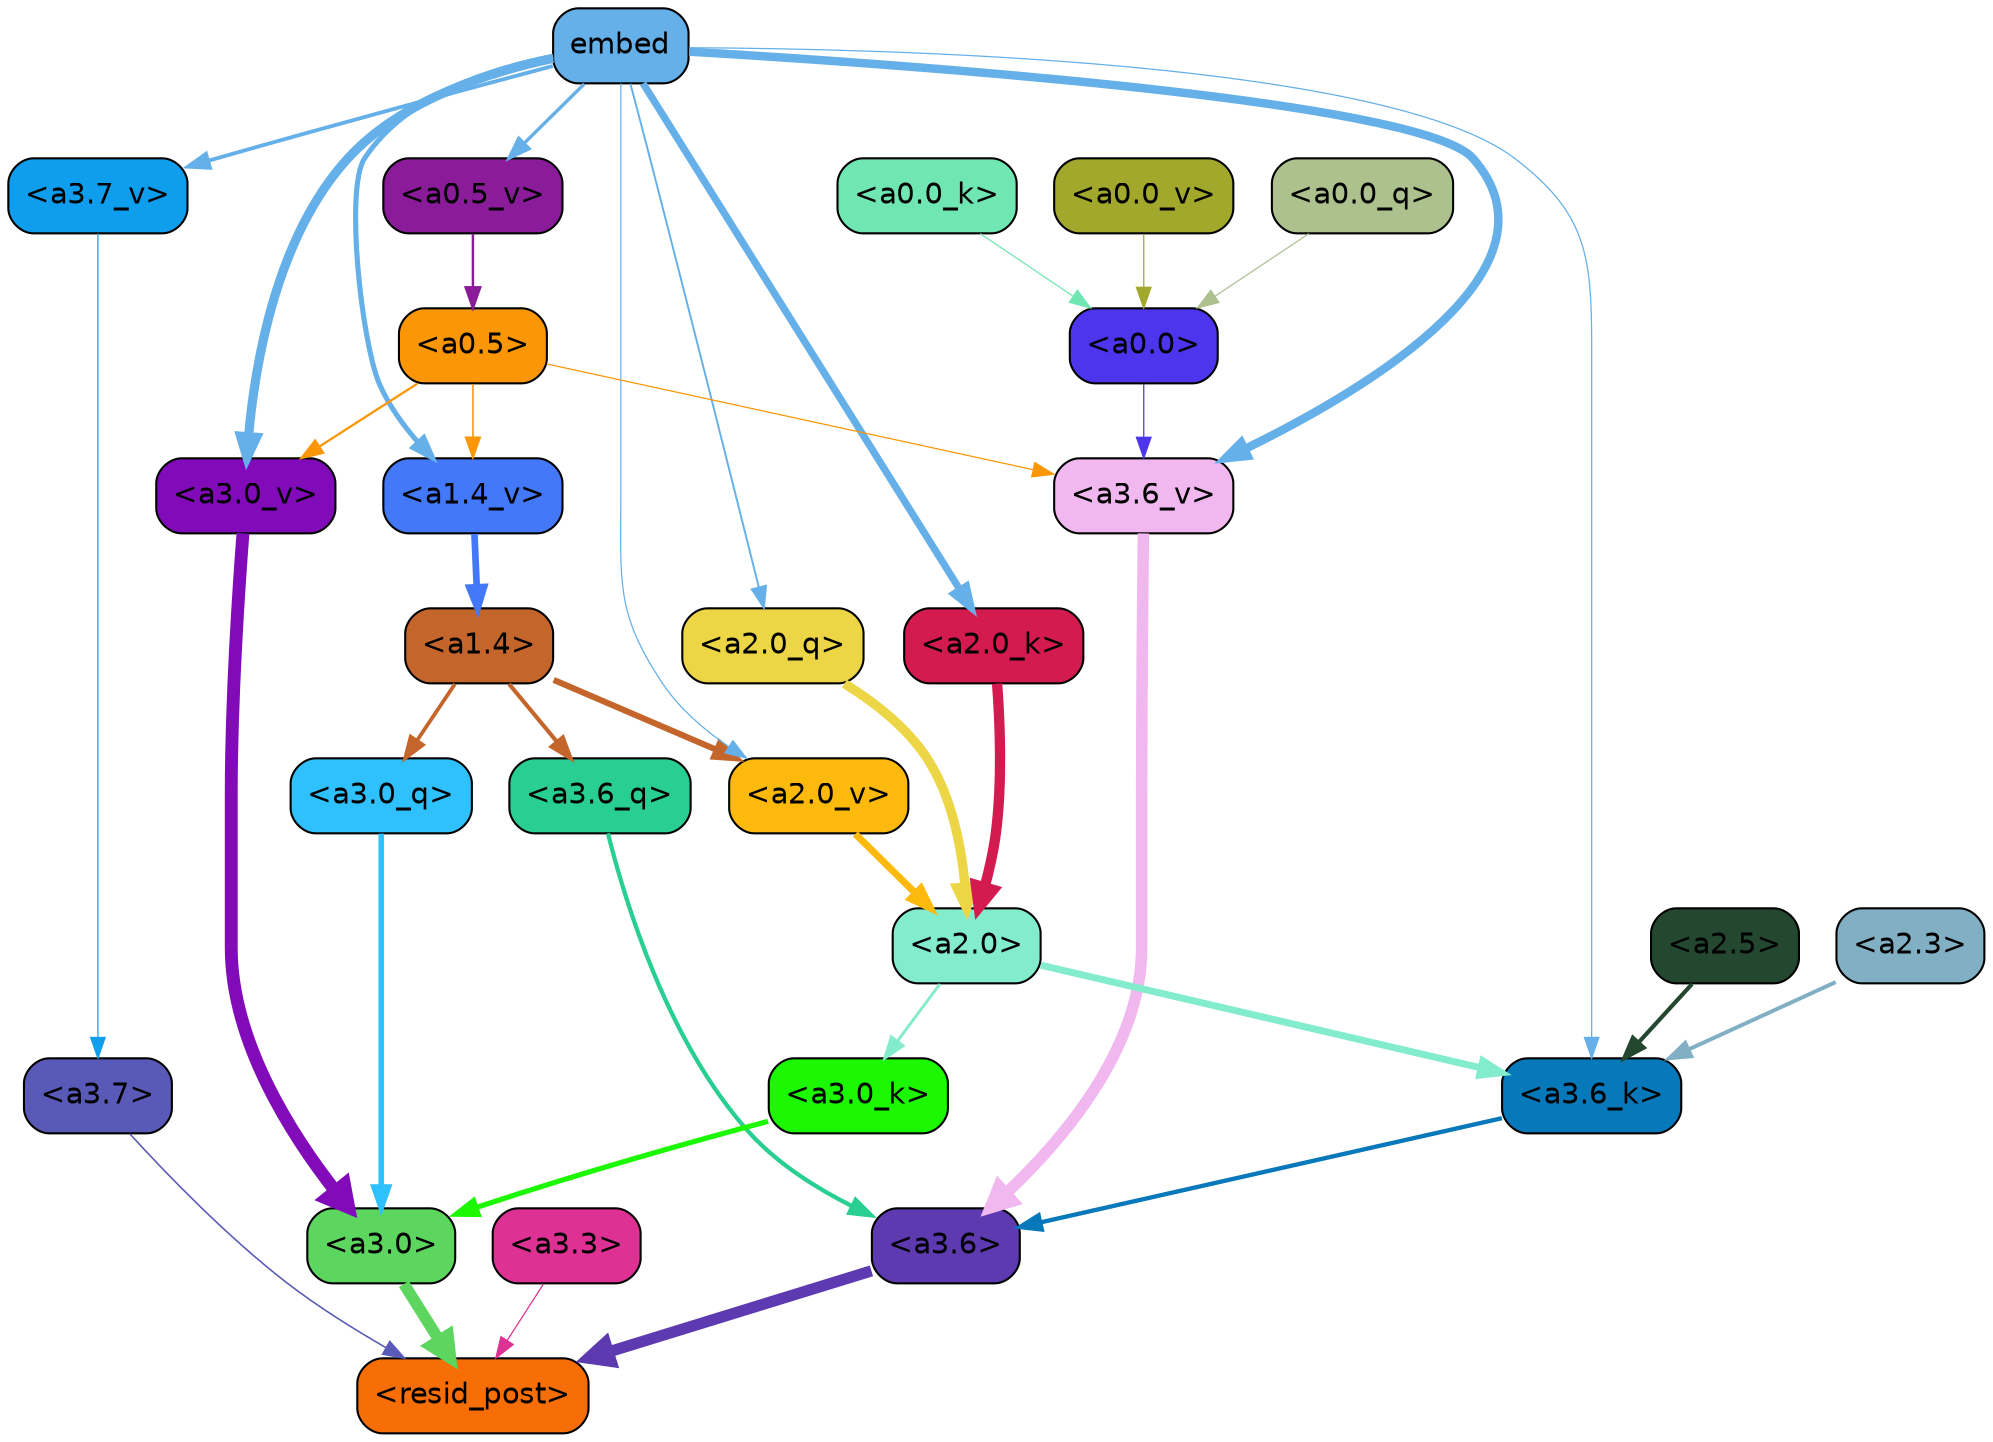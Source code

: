 strict digraph "" {
	graph [bgcolor=transparent,
		layout=dot,
		overlap=false,
		splines=true
	];
	"<a3.7>"	[color=black,
		fillcolor="#5959b7",
		fontname=Helvetica,
		shape=box,
		style="filled, rounded"];
	"<resid_post>"	[color=black,
		fillcolor="#f76e06",
		fontname=Helvetica,
		shape=box,
		style="filled, rounded"];
	"<a3.7>" -> "<resid_post>"	[color="#5959b7",
		penwidth=0.7595263123512268];
	"<a3.6>"	[color=black,
		fillcolor="#5d3aaf",
		fontname=Helvetica,
		shape=box,
		style="filled, rounded"];
	"<a3.6>" -> "<resid_post>"	[color="#5d3aaf",
		penwidth=5.40013587474823];
	"<a3.3>"	[color=black,
		fillcolor="#dd3293",
		fontname=Helvetica,
		shape=box,
		style="filled, rounded"];
	"<a3.3>" -> "<resid_post>"	[color="#dd3293",
		penwidth=0.6];
	"<a3.0>"	[color=black,
		fillcolor="#5dd660",
		fontname=Helvetica,
		shape=box,
		style="filled, rounded"];
	"<a3.0>" -> "<resid_post>"	[color="#5dd660",
		penwidth=5.540827631950378];
	"<a3.6_q>"	[color=black,
		fillcolor="#29cf92",
		fontname=Helvetica,
		shape=box,
		style="filled, rounded"];
	"<a3.6_q>" -> "<a3.6>"	[color="#29cf92",
		penwidth=2.0530722737312317];
	"<a3.0_q>"	[color=black,
		fillcolor="#2fc1fe",
		fontname=Helvetica,
		shape=box,
		style="filled, rounded"];
	"<a3.0_q>" -> "<a3.0>"	[color="#2fc1fe",
		penwidth=2.681713283061981];
	"<a3.6_k>"	[color=black,
		fillcolor="#0779bb",
		fontname=Helvetica,
		shape=box,
		style="filled, rounded"];
	"<a3.6_k>" -> "<a3.6>"	[color="#0779bb",
		penwidth=2.080081820487976];
	"<a3.0_k>"	[color=black,
		fillcolor="#1cf801",
		fontname=Helvetica,
		shape=box,
		style="filled, rounded"];
	"<a3.0_k>" -> "<a3.0>"	[color="#1cf801",
		penwidth=2.4920601844787598];
	"<a3.7_v>"	[color=black,
		fillcolor="#0f9eee",
		fontname=Helvetica,
		shape=box,
		style="filled, rounded"];
	"<a3.7_v>" -> "<a3.7>"	[color="#0f9eee",
		penwidth=0.6];
	"<a3.6_v>"	[color=black,
		fillcolor="#f1b7ef",
		fontname=Helvetica,
		shape=box,
		style="filled, rounded"];
	"<a3.6_v>" -> "<a3.6>"	[color="#f1b7ef",
		penwidth=5.522058844566345];
	"<a3.0_v>"	[color=black,
		fillcolor="#810bb9",
		fontname=Helvetica,
		shape=box,
		style="filled, rounded"];
	"<a3.0_v>" -> "<a3.0>"	[color="#810bb9",
		penwidth=6.184832274913788];
	"<a1.4>"	[color=black,
		fillcolor="#c4662b",
		fontname=Helvetica,
		shape=box,
		style="filled, rounded"];
	"<a1.4>" -> "<a3.6_q>"	[color="#c4662b",
		penwidth=1.9735972881317139];
	"<a1.4>" -> "<a3.0_q>"	[color="#c4662b",
		penwidth=1.8167777061462402];
	"<a2.0_v>"	[color=black,
		fillcolor="#feba0c",
		fontname=Helvetica,
		shape=box,
		style="filled, rounded"];
	"<a1.4>" -> "<a2.0_v>"	[color="#c4662b",
		penwidth=2.935177743434906];
	"<a2.5>"	[color=black,
		fillcolor="#23472f",
		fontname=Helvetica,
		shape=box,
		style="filled, rounded"];
	"<a2.5>" -> "<a3.6_k>"	[color="#23472f",
		penwidth=1.998626947402954];
	"<a2.3>"	[color=black,
		fillcolor="#81b0c4",
		fontname=Helvetica,
		shape=box,
		style="filled, rounded"];
	"<a2.3>" -> "<a3.6_k>"	[color="#81b0c4",
		penwidth=1.90748929977417];
	"<a2.0>"	[color=black,
		fillcolor="#82eccc",
		fontname=Helvetica,
		shape=box,
		style="filled, rounded"];
	"<a2.0>" -> "<a3.6_k>"	[color="#82eccc",
		penwidth=3.3549644947052];
	"<a2.0>" -> "<a3.0_k>"	[color="#82eccc",
		penwidth=1.3908889293670654];
	embed	[color=black,
		fillcolor="#65b0e9",
		fontname=Helvetica,
		shape=box,
		style="filled, rounded"];
	embed -> "<a3.6_k>"	[color="#65b0e9",
		penwidth=0.6];
	embed -> "<a3.7_v>"	[color="#65b0e9",
		penwidth=1.8481524586677551];
	embed -> "<a3.6_v>"	[color="#65b0e9",
		penwidth=4.0683629512786865];
	embed -> "<a3.0_v>"	[color="#65b0e9",
		penwidth=4.396489858627319];
	"<a2.0_q>"	[color=black,
		fillcolor="#edd645",
		fontname=Helvetica,
		shape=box,
		style="filled, rounded"];
	embed -> "<a2.0_q>"	[color="#65b0e9",
		penwidth=0.9339196681976318];
	"<a2.0_k>"	[color=black,
		fillcolor="#d41b4f",
		fontname=Helvetica,
		shape=box,
		style="filled, rounded"];
	embed -> "<a2.0_k>"	[color="#65b0e9",
		penwidth=3.474741220474243];
	embed -> "<a2.0_v>"	[color="#65b0e9",
		penwidth=0.6];
	"<a1.4_v>"	[color=black,
		fillcolor="#4378f8",
		fontname=Helvetica,
		shape=box,
		style="filled, rounded"];
	embed -> "<a1.4_v>"	[color="#65b0e9",
		penwidth=2.457472085952759];
	"<a0.5_v>"	[color=black,
		fillcolor="#8a1c99",
		fontname=Helvetica,
		shape=box,
		style="filled, rounded"];
	embed -> "<a0.5_v>"	[color="#65b0e9",
		penwidth=1.6259715557098389];
	"<a0.5>"	[color=black,
		fillcolor="#fb9706",
		fontname=Helvetica,
		shape=box,
		style="filled, rounded"];
	"<a0.5>" -> "<a3.6_v>"	[color="#fb9706",
		penwidth=0.6];
	"<a0.5>" -> "<a3.0_v>"	[color="#fb9706",
		penwidth=1.0967135429382324];
	"<a0.5>" -> "<a1.4_v>"	[color="#fb9706",
		penwidth=0.7647972106933594];
	"<a0.0>"	[color=black,
		fillcolor="#4d35ee",
		fontname=Helvetica,
		shape=box,
		style="filled, rounded"];
	"<a0.0>" -> "<a3.6_v>"	[color="#4d35ee",
		penwidth=0.6];
	"<a2.0_q>" -> "<a2.0>"	[color="#edd645",
		penwidth=4.507863223552704];
	"<a2.0_k>" -> "<a2.0>"	[color="#d41b4f",
		penwidth=4.960922122001648];
	"<a2.0_v>" -> "<a2.0>"	[color="#feba0c",
		penwidth=3.3640971779823303];
	"<a1.4_v>" -> "<a1.4>"	[color="#4378f8",
		penwidth=3.2196178436279297];
	"<a0.0_q>"	[color=black,
		fillcolor="#acc18e",
		fontname=Helvetica,
		shape=box,
		style="filled, rounded"];
	"<a0.0_q>" -> "<a0.0>"	[color="#acc18e",
		penwidth=0.6];
	"<a0.0_k>"	[color=black,
		fillcolor="#70e7b3",
		fontname=Helvetica,
		shape=box,
		style="filled, rounded"];
	"<a0.0_k>" -> "<a0.0>"	[color="#70e7b3",
		penwidth=0.6];
	"<a0.5_v>" -> "<a0.5>"	[color="#8a1c99",
		penwidth=1.171161413192749];
	"<a0.0_v>"	[color=black,
		fillcolor="#a2a82c",
		fontname=Helvetica,
		shape=box,
		style="filled, rounded"];
	"<a0.0_v>" -> "<a0.0>"	[color="#a2a82c",
		penwidth=0.6];
}
